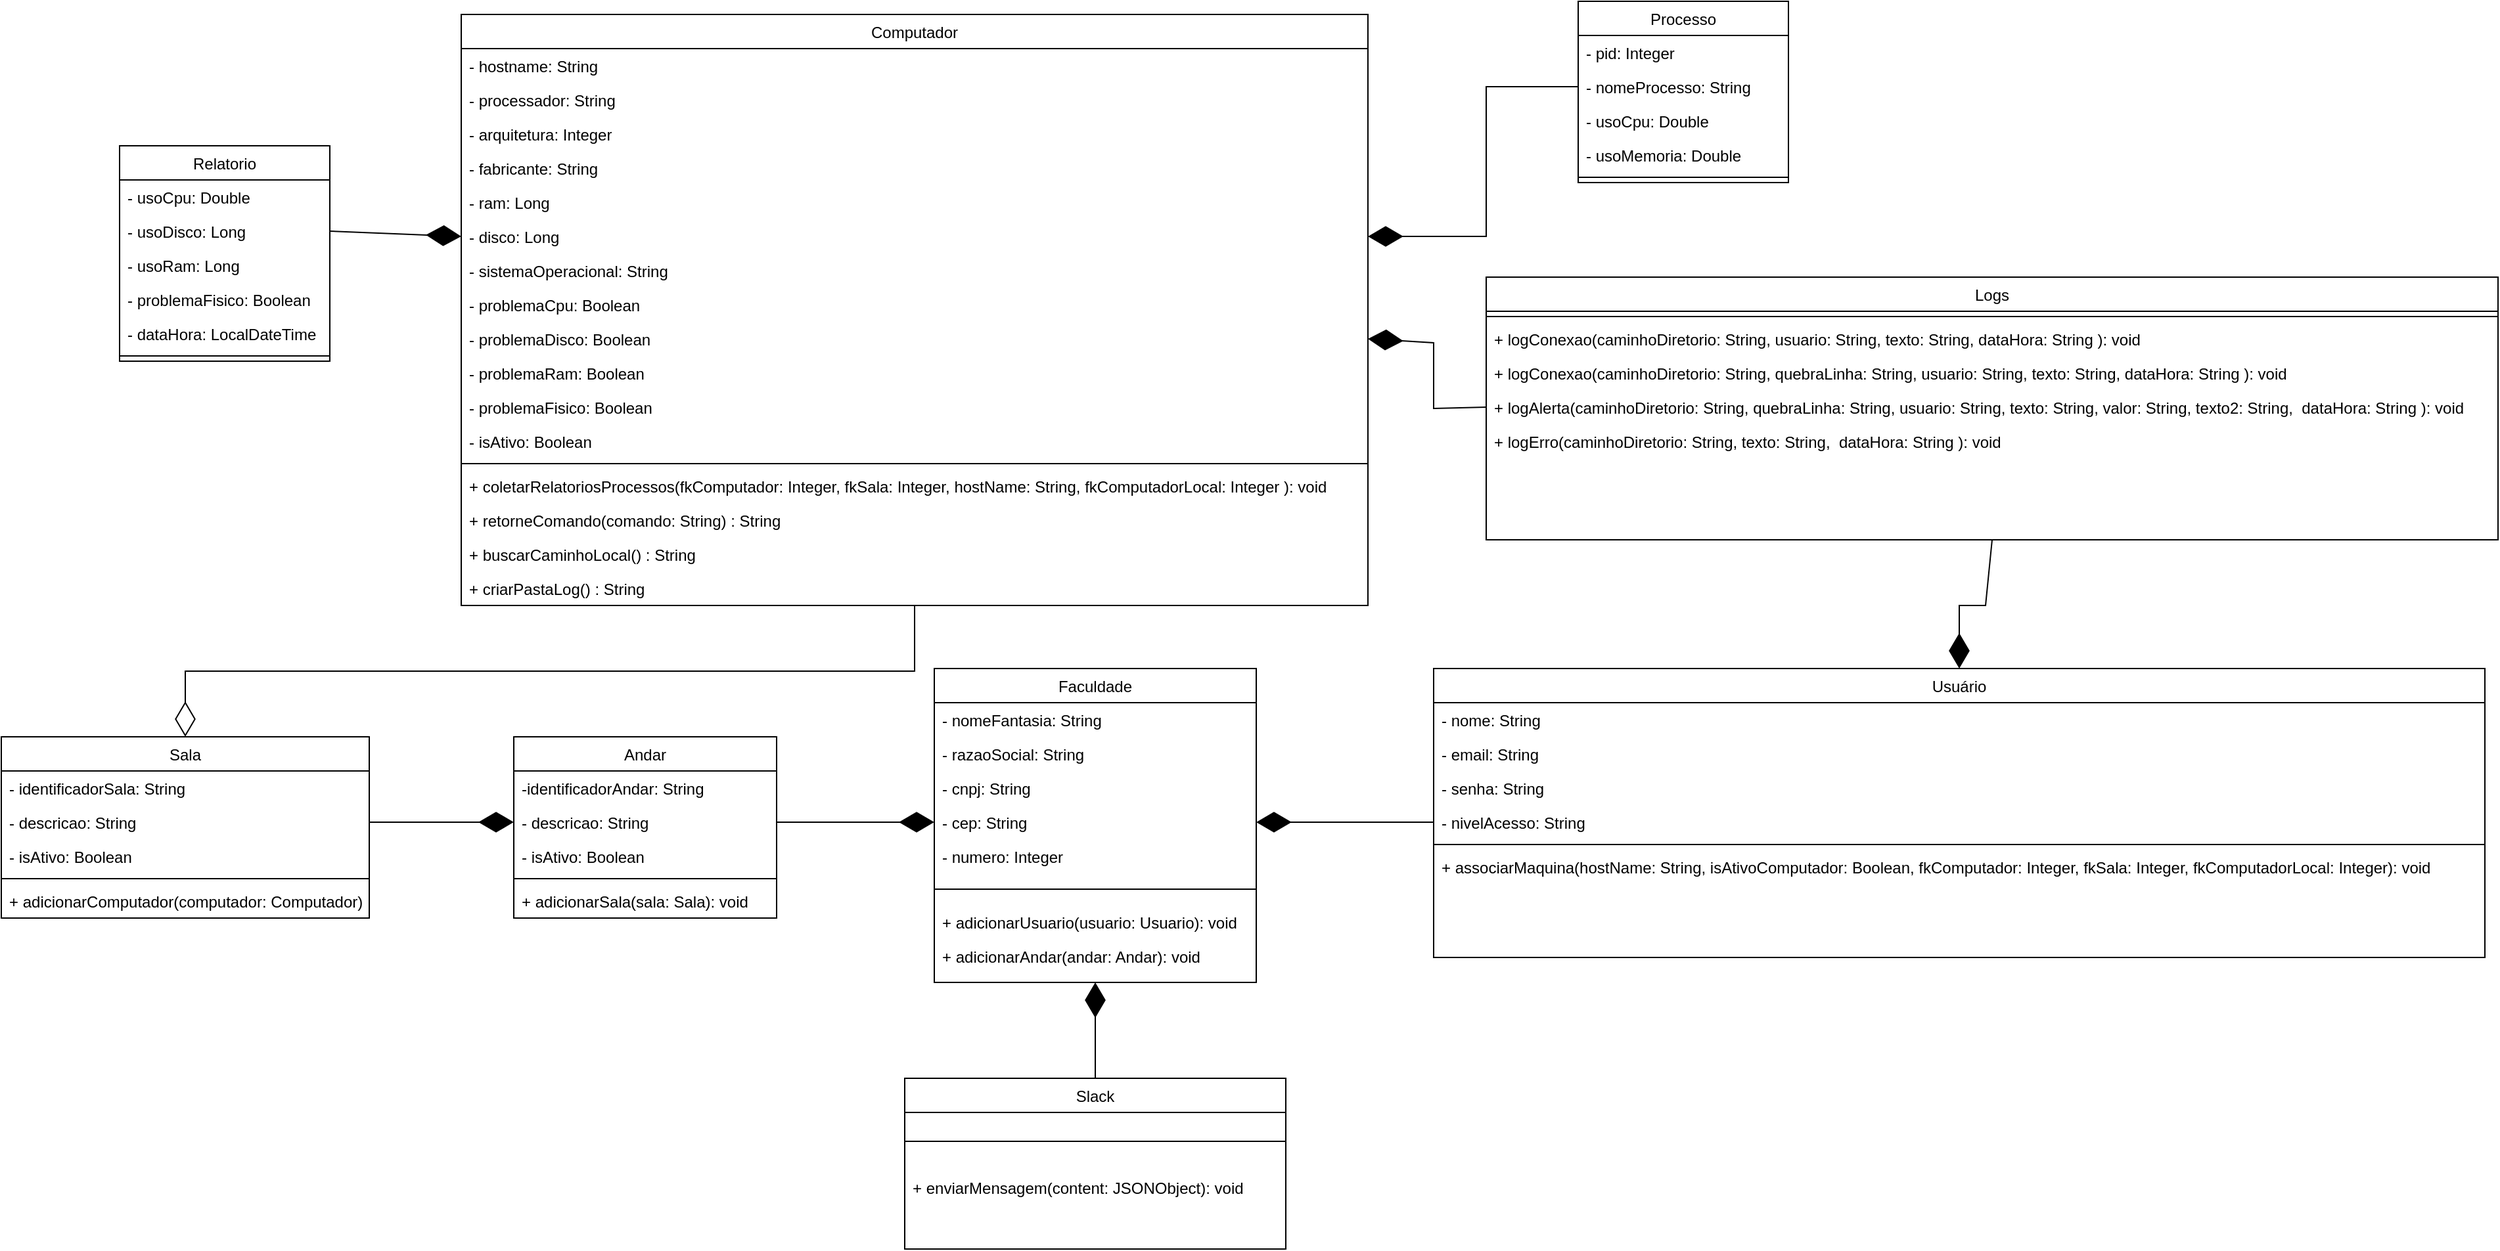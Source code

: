 <mxfile version="20.6.0" type="device"><diagram id="C5RBs43oDa-KdzZeNtuy" name="Page-1"><mxGraphModel dx="3997" dy="2112" grid="1" gridSize="10" guides="1" tooltips="1" connect="1" arrows="1" fold="1" page="1" pageScale="1" pageWidth="827" pageHeight="1169" math="0" shadow="0"><root><mxCell id="WIyWlLk6GJQsqaUBKTNV-0"/><mxCell id="WIyWlLk6GJQsqaUBKTNV-1" parent="WIyWlLk6GJQsqaUBKTNV-0"/><mxCell id="zkfFHV4jXpPFQw0GAbJ--6" value="Andar" style="swimlane;fontStyle=0;align=center;verticalAlign=top;childLayout=stackLayout;horizontal=1;startSize=26;horizontalStack=0;resizeParent=1;resizeLast=0;collapsible=1;marginBottom=0;rounded=0;shadow=0;strokeWidth=1;" parent="WIyWlLk6GJQsqaUBKTNV-1" vertex="1"><mxGeometry x="-890" y="210" width="200" height="138" as="geometry"><mxRectangle x="130" y="380" width="160" height="26" as="alternateBounds"/></mxGeometry></mxCell><mxCell id="zkfFHV4jXpPFQw0GAbJ--7" value="-identificadorAndar: String" style="text;align=left;verticalAlign=top;spacingLeft=4;spacingRight=4;overflow=hidden;rotatable=0;points=[[0,0.5],[1,0.5]];portConstraint=eastwest;" parent="zkfFHV4jXpPFQw0GAbJ--6" vertex="1"><mxGeometry y="26" width="200" height="26" as="geometry"/></mxCell><mxCell id="zkfFHV4jXpPFQw0GAbJ--8" value="- descricao: String" style="text;align=left;verticalAlign=top;spacingLeft=4;spacingRight=4;overflow=hidden;rotatable=0;points=[[0,0.5],[1,0.5]];portConstraint=eastwest;rounded=0;shadow=0;html=0;" parent="zkfFHV4jXpPFQw0GAbJ--6" vertex="1"><mxGeometry y="52" width="200" height="26" as="geometry"/></mxCell><mxCell id="uovQ4sgmuKTFNo-qd4YR-3" value="- isAtivo: Boolean" style="text;align=left;verticalAlign=top;spacingLeft=4;spacingRight=4;overflow=hidden;rotatable=0;points=[[0,0.5],[1,0.5]];portConstraint=eastwest;rounded=0;shadow=0;html=0;" parent="zkfFHV4jXpPFQw0GAbJ--6" vertex="1"><mxGeometry y="78" width="200" height="26" as="geometry"/></mxCell><mxCell id="zkfFHV4jXpPFQw0GAbJ--9" value="" style="line;html=1;strokeWidth=1;align=left;verticalAlign=middle;spacingTop=-1;spacingLeft=3;spacingRight=3;rotatable=0;labelPosition=right;points=[];portConstraint=eastwest;" parent="zkfFHV4jXpPFQw0GAbJ--6" vertex="1"><mxGeometry y="104" width="200" height="8" as="geometry"/></mxCell><mxCell id="p67CI4whW_5hxIY8LfEx-4" value="+ adicionarSala(sala: Sala): void" style="text;align=left;verticalAlign=top;spacingLeft=4;spacingRight=4;overflow=hidden;rotatable=0;points=[[0,0.5],[1,0.5]];portConstraint=eastwest;" parent="zkfFHV4jXpPFQw0GAbJ--6" vertex="1"><mxGeometry y="112" width="200" height="26" as="geometry"/></mxCell><mxCell id="zkfFHV4jXpPFQw0GAbJ--17" value="Faculdade" style="swimlane;fontStyle=0;align=center;verticalAlign=top;childLayout=stackLayout;horizontal=1;startSize=26;horizontalStack=0;resizeParent=1;resizeLast=0;collapsible=1;marginBottom=0;rounded=0;shadow=0;strokeWidth=1;" parent="WIyWlLk6GJQsqaUBKTNV-1" vertex="1"><mxGeometry x="-570" y="158" width="245" height="239" as="geometry"><mxRectangle x="550" y="140" width="160" height="26" as="alternateBounds"/></mxGeometry></mxCell><mxCell id="zkfFHV4jXpPFQw0GAbJ--18" value="- nomeFantasia: String" style="text;align=left;verticalAlign=top;spacingLeft=4;spacingRight=4;overflow=hidden;rotatable=0;points=[[0,0.5],[1,0.5]];portConstraint=eastwest;" parent="zkfFHV4jXpPFQw0GAbJ--17" vertex="1"><mxGeometry y="26" width="245" height="26" as="geometry"/></mxCell><mxCell id="zkfFHV4jXpPFQw0GAbJ--19" value="- razaoSocial: String" style="text;align=left;verticalAlign=top;spacingLeft=4;spacingRight=4;overflow=hidden;rotatable=0;points=[[0,0.5],[1,0.5]];portConstraint=eastwest;rounded=0;shadow=0;html=0;" parent="zkfFHV4jXpPFQw0GAbJ--17" vertex="1"><mxGeometry y="52" width="245" height="26" as="geometry"/></mxCell><mxCell id="zkfFHV4jXpPFQw0GAbJ--20" value="- cnpj: String" style="text;align=left;verticalAlign=top;spacingLeft=4;spacingRight=4;overflow=hidden;rotatable=0;points=[[0,0.5],[1,0.5]];portConstraint=eastwest;rounded=0;shadow=0;html=0;" parent="zkfFHV4jXpPFQw0GAbJ--17" vertex="1"><mxGeometry y="78" width="245" height="26" as="geometry"/></mxCell><mxCell id="zkfFHV4jXpPFQw0GAbJ--21" value="- cep: String" style="text;align=left;verticalAlign=top;spacingLeft=4;spacingRight=4;overflow=hidden;rotatable=0;points=[[0,0.5],[1,0.5]];portConstraint=eastwest;rounded=0;shadow=0;html=0;" parent="zkfFHV4jXpPFQw0GAbJ--17" vertex="1"><mxGeometry y="104" width="245" height="26" as="geometry"/></mxCell><mxCell id="zkfFHV4jXpPFQw0GAbJ--22" value="- numero: Integer" style="text;align=left;verticalAlign=top;spacingLeft=4;spacingRight=4;overflow=hidden;rotatable=0;points=[[0,0.5],[1,0.5]];portConstraint=eastwest;rounded=0;shadow=0;html=0;" parent="zkfFHV4jXpPFQw0GAbJ--17" vertex="1"><mxGeometry y="130" width="245" height="26" as="geometry"/></mxCell><mxCell id="zkfFHV4jXpPFQw0GAbJ--23" value="" style="line;html=1;strokeWidth=1;align=left;verticalAlign=middle;spacingTop=-1;spacingLeft=3;spacingRight=3;rotatable=0;labelPosition=right;points=[];portConstraint=eastwest;" parent="zkfFHV4jXpPFQw0GAbJ--17" vertex="1"><mxGeometry y="156" width="245" height="24" as="geometry"/></mxCell><mxCell id="p67CI4whW_5hxIY8LfEx-3" value="+ adicionarUsuario(usuario: Usuario): void" style="text;align=left;verticalAlign=top;spacingLeft=4;spacingRight=4;overflow=hidden;rotatable=0;points=[[0,0.5],[1,0.5]];portConstraint=eastwest;" parent="zkfFHV4jXpPFQw0GAbJ--17" vertex="1"><mxGeometry y="180" width="245" height="26" as="geometry"/></mxCell><mxCell id="p67CI4whW_5hxIY8LfEx-1" value="+ adicionarAndar(andar: Andar): void" style="text;align=left;verticalAlign=top;spacingLeft=4;spacingRight=4;overflow=hidden;rotatable=0;points=[[0,0.5],[1,0.5]];portConstraint=eastwest;" parent="zkfFHV4jXpPFQw0GAbJ--17" vertex="1"><mxGeometry y="206" width="245" height="26" as="geometry"/></mxCell><mxCell id="F6lR4BfZl6NQdL7Snzh6-1" value="Sala" style="swimlane;fontStyle=0;align=center;verticalAlign=top;childLayout=stackLayout;horizontal=1;startSize=26;horizontalStack=0;resizeParent=1;resizeLast=0;collapsible=1;marginBottom=0;rounded=0;shadow=0;strokeWidth=1;" parent="WIyWlLk6GJQsqaUBKTNV-1" vertex="1"><mxGeometry x="-1280" y="210" width="280" height="138" as="geometry"><mxRectangle x="130" y="380" width="160" height="26" as="alternateBounds"/></mxGeometry></mxCell><mxCell id="F6lR4BfZl6NQdL7Snzh6-2" value="- identificadorSala: String" style="text;align=left;verticalAlign=top;spacingLeft=4;spacingRight=4;overflow=hidden;rotatable=0;points=[[0,0.5],[1,0.5]];portConstraint=eastwest;" parent="F6lR4BfZl6NQdL7Snzh6-1" vertex="1"><mxGeometry y="26" width="280" height="26" as="geometry"/></mxCell><mxCell id="F6lR4BfZl6NQdL7Snzh6-3" value="- descricao: String" style="text;align=left;verticalAlign=top;spacingLeft=4;spacingRight=4;overflow=hidden;rotatable=0;points=[[0,0.5],[1,0.5]];portConstraint=eastwest;rounded=0;shadow=0;html=0;" parent="F6lR4BfZl6NQdL7Snzh6-1" vertex="1"><mxGeometry y="52" width="280" height="26" as="geometry"/></mxCell><mxCell id="uovQ4sgmuKTFNo-qd4YR-4" value="- isAtivo: Boolean" style="text;align=left;verticalAlign=top;spacingLeft=4;spacingRight=4;overflow=hidden;rotatable=0;points=[[0,0.5],[1,0.5]];portConstraint=eastwest;rounded=0;shadow=0;html=0;" parent="F6lR4BfZl6NQdL7Snzh6-1" vertex="1"><mxGeometry y="78" width="280" height="26" as="geometry"/></mxCell><mxCell id="F6lR4BfZl6NQdL7Snzh6-4" value="" style="line;html=1;strokeWidth=1;align=left;verticalAlign=middle;spacingTop=-1;spacingLeft=3;spacingRight=3;rotatable=0;labelPosition=right;points=[];portConstraint=eastwest;" parent="F6lR4BfZl6NQdL7Snzh6-1" vertex="1"><mxGeometry y="104" width="280" height="8" as="geometry"/></mxCell><mxCell id="p67CI4whW_5hxIY8LfEx-0" value="+ adicionarComputador(computador: Computador): void" style="text;align=left;verticalAlign=top;spacingLeft=4;spacingRight=4;overflow=hidden;rotatable=0;points=[[0,0.5],[1,0.5]];portConstraint=eastwest;" parent="F6lR4BfZl6NQdL7Snzh6-1" vertex="1"><mxGeometry y="112" width="280" height="26" as="geometry"/></mxCell><mxCell id="F6lR4BfZl6NQdL7Snzh6-7" value="Computador" style="swimlane;fontStyle=0;align=center;verticalAlign=top;childLayout=stackLayout;horizontal=1;startSize=26;horizontalStack=0;resizeParent=1;resizeLast=0;collapsible=1;marginBottom=0;rounded=0;shadow=0;strokeWidth=1;" parent="WIyWlLk6GJQsqaUBKTNV-1" vertex="1"><mxGeometry x="-930" y="-340" width="690" height="450" as="geometry"><mxRectangle x="130" y="380" width="160" height="26" as="alternateBounds"/></mxGeometry></mxCell><mxCell id="F6lR4BfZl6NQdL7Snzh6-8" value="- hostname: String" style="text;align=left;verticalAlign=top;spacingLeft=4;spacingRight=4;overflow=hidden;rotatable=0;points=[[0,0.5],[1,0.5]];portConstraint=eastwest;" parent="F6lR4BfZl6NQdL7Snzh6-7" vertex="1"><mxGeometry y="26" width="690" height="26" as="geometry"/></mxCell><mxCell id="F6lR4BfZl6NQdL7Snzh6-9" value="- processador: String" style="text;align=left;verticalAlign=top;spacingLeft=4;spacingRight=4;overflow=hidden;rotatable=0;points=[[0,0.5],[1,0.5]];portConstraint=eastwest;rounded=0;shadow=0;html=0;" parent="F6lR4BfZl6NQdL7Snzh6-7" vertex="1"><mxGeometry y="52" width="690" height="26" as="geometry"/></mxCell><mxCell id="F6lR4BfZl6NQdL7Snzh6-14" value="- arquitetura: Integer" style="text;align=left;verticalAlign=top;spacingLeft=4;spacingRight=4;overflow=hidden;rotatable=0;points=[[0,0.5],[1,0.5]];portConstraint=eastwest;rounded=0;shadow=0;html=0;" parent="F6lR4BfZl6NQdL7Snzh6-7" vertex="1"><mxGeometry y="78" width="690" height="26" as="geometry"/></mxCell><mxCell id="F6lR4BfZl6NQdL7Snzh6-13" value="- fabricante: String" style="text;align=left;verticalAlign=top;spacingLeft=4;spacingRight=4;overflow=hidden;rotatable=0;points=[[0,0.5],[1,0.5]];portConstraint=eastwest;rounded=0;shadow=0;html=0;" parent="F6lR4BfZl6NQdL7Snzh6-7" vertex="1"><mxGeometry y="104" width="690" height="26" as="geometry"/></mxCell><mxCell id="F6lR4BfZl6NQdL7Snzh6-15" value="- ram: Long" style="text;align=left;verticalAlign=top;spacingLeft=4;spacingRight=4;overflow=hidden;rotatable=0;points=[[0,0.5],[1,0.5]];portConstraint=eastwest;rounded=0;shadow=0;html=0;" parent="F6lR4BfZl6NQdL7Snzh6-7" vertex="1"><mxGeometry y="130" width="690" height="26" as="geometry"/></mxCell><mxCell id="F6lR4BfZl6NQdL7Snzh6-19" value="- disco: Long" style="text;align=left;verticalAlign=top;spacingLeft=4;spacingRight=4;overflow=hidden;rotatable=0;points=[[0,0.5],[1,0.5]];portConstraint=eastwest;rounded=0;shadow=0;html=0;" parent="F6lR4BfZl6NQdL7Snzh6-7" vertex="1"><mxGeometry y="156" width="690" height="26" as="geometry"/></mxCell><mxCell id="F6lR4BfZl6NQdL7Snzh6-18" value="- sistemaOperacional: String" style="text;align=left;verticalAlign=top;spacingLeft=4;spacingRight=4;overflow=hidden;rotatable=0;points=[[0,0.5],[1,0.5]];portConstraint=eastwest;rounded=0;shadow=0;html=0;" parent="F6lR4BfZl6NQdL7Snzh6-7" vertex="1"><mxGeometry y="182" width="690" height="26" as="geometry"/></mxCell><mxCell id="uovQ4sgmuKTFNo-qd4YR-5" value="- problemaCpu: Boolean" style="text;align=left;verticalAlign=top;spacingLeft=4;spacingRight=4;overflow=hidden;rotatable=0;points=[[0,0.5],[1,0.5]];portConstraint=eastwest;" parent="F6lR4BfZl6NQdL7Snzh6-7" vertex="1"><mxGeometry y="208" width="690" height="26" as="geometry"/></mxCell><mxCell id="uovQ4sgmuKTFNo-qd4YR-6" value="- problemaDisco: Boolean" style="text;align=left;verticalAlign=top;spacingLeft=4;spacingRight=4;overflow=hidden;rotatable=0;points=[[0,0.5],[1,0.5]];portConstraint=eastwest;rounded=0;shadow=0;html=0;" parent="F6lR4BfZl6NQdL7Snzh6-7" vertex="1"><mxGeometry y="234" width="690" height="26" as="geometry"/></mxCell><mxCell id="uovQ4sgmuKTFNo-qd4YR-7" value="- problemaRam: Boolean" style="text;align=left;verticalAlign=top;spacingLeft=4;spacingRight=4;overflow=hidden;rotatable=0;points=[[0,0.5],[1,0.5]];portConstraint=eastwest;" parent="F6lR4BfZl6NQdL7Snzh6-7" vertex="1"><mxGeometry y="260" width="690" height="26" as="geometry"/></mxCell><mxCell id="uovQ4sgmuKTFNo-qd4YR-8" value="- problemaFisico: Boolean" style="text;align=left;verticalAlign=top;spacingLeft=4;spacingRight=4;overflow=hidden;rotatable=0;points=[[0,0.5],[1,0.5]];portConstraint=eastwest;" parent="F6lR4BfZl6NQdL7Snzh6-7" vertex="1"><mxGeometry y="286" width="690" height="26" as="geometry"/></mxCell><mxCell id="F6lR4BfZl6NQdL7Snzh6-16" value="- isAtivo: Boolean" style="text;align=left;verticalAlign=top;spacingLeft=4;spacingRight=4;overflow=hidden;rotatable=0;points=[[0,0.5],[1,0.5]];portConstraint=eastwest;rounded=0;shadow=0;html=0;" parent="F6lR4BfZl6NQdL7Snzh6-7" vertex="1"><mxGeometry y="312" width="690" height="26" as="geometry"/></mxCell><mxCell id="F6lR4BfZl6NQdL7Snzh6-10" value="" style="line;html=1;strokeWidth=1;align=left;verticalAlign=middle;spacingTop=-1;spacingLeft=3;spacingRight=3;rotatable=0;labelPosition=right;points=[];portConstraint=eastwest;" parent="F6lR4BfZl6NQdL7Snzh6-7" vertex="1"><mxGeometry y="338" width="690" height="8" as="geometry"/></mxCell><mxCell id="F6lR4BfZl6NQdL7Snzh6-12" value="+ coletarRelatoriosProcessos(fkComputador: Integer, fkSala: Integer, hostName: String, fkComputadorLocal: Integer ): void&#10;" style="text;align=left;verticalAlign=top;spacingLeft=4;spacingRight=4;overflow=hidden;rotatable=0;points=[[0,0.5],[1,0.5]];portConstraint=eastwest;" parent="F6lR4BfZl6NQdL7Snzh6-7" vertex="1"><mxGeometry y="346" width="690" height="26" as="geometry"/></mxCell><mxCell id="2sEFP29vH8Qhzw0H9D3E-10" value="+ retorneComando(comando: String) : String" style="text;align=left;verticalAlign=top;spacingLeft=4;spacingRight=4;overflow=hidden;rotatable=0;points=[[0,0.5],[1,0.5]];portConstraint=eastwest;" vertex="1" parent="F6lR4BfZl6NQdL7Snzh6-7"><mxGeometry y="372" width="690" height="26" as="geometry"/></mxCell><mxCell id="2sEFP29vH8Qhzw0H9D3E-12" value="+ buscarCaminhoLocal() : String" style="text;align=left;verticalAlign=top;spacingLeft=4;spacingRight=4;overflow=hidden;rotatable=0;points=[[0,0.5],[1,0.5]];portConstraint=eastwest;" vertex="1" parent="F6lR4BfZl6NQdL7Snzh6-7"><mxGeometry y="398" width="690" height="26" as="geometry"/></mxCell><mxCell id="2sEFP29vH8Qhzw0H9D3E-13" value="+ criarPastaLog() : String" style="text;align=left;verticalAlign=top;spacingLeft=4;spacingRight=4;overflow=hidden;rotatable=0;points=[[0,0.5],[1,0.5]];portConstraint=eastwest;" vertex="1" parent="F6lR4BfZl6NQdL7Snzh6-7"><mxGeometry y="424" width="690" height="26" as="geometry"/></mxCell><mxCell id="F6lR4BfZl6NQdL7Snzh6-20" value="Processo" style="swimlane;fontStyle=0;align=center;verticalAlign=top;childLayout=stackLayout;horizontal=1;startSize=26;horizontalStack=0;resizeParent=1;resizeLast=0;collapsible=1;marginBottom=0;rounded=0;shadow=0;strokeWidth=1;" parent="WIyWlLk6GJQsqaUBKTNV-1" vertex="1"><mxGeometry x="-80" y="-350" width="160" height="138" as="geometry"><mxRectangle x="130" y="380" width="160" height="26" as="alternateBounds"/></mxGeometry></mxCell><mxCell id="F6lR4BfZl6NQdL7Snzh6-21" value="- pid: Integer" style="text;align=left;verticalAlign=top;spacingLeft=4;spacingRight=4;overflow=hidden;rotatable=0;points=[[0,0.5],[1,0.5]];portConstraint=eastwest;" parent="F6lR4BfZl6NQdL7Snzh6-20" vertex="1"><mxGeometry y="26" width="160" height="26" as="geometry"/></mxCell><mxCell id="F6lR4BfZl6NQdL7Snzh6-22" value="- nomeProcesso: String" style="text;align=left;verticalAlign=top;spacingLeft=4;spacingRight=4;overflow=hidden;rotatable=0;points=[[0,0.5],[1,0.5]];portConstraint=eastwest;rounded=0;shadow=0;html=0;" parent="F6lR4BfZl6NQdL7Snzh6-20" vertex="1"><mxGeometry y="52" width="160" height="26" as="geometry"/></mxCell><mxCell id="F6lR4BfZl6NQdL7Snzh6-33" value="- usoCpu: Double" style="text;align=left;verticalAlign=top;spacingLeft=4;spacingRight=4;overflow=hidden;rotatable=0;points=[[0,0.5],[1,0.5]];portConstraint=eastwest;rounded=0;shadow=0;html=0;" parent="F6lR4BfZl6NQdL7Snzh6-20" vertex="1"><mxGeometry y="78" width="160" height="26" as="geometry"/></mxCell><mxCell id="F6lR4BfZl6NQdL7Snzh6-34" value="- usoMemoria: Double" style="text;align=left;verticalAlign=top;spacingLeft=4;spacingRight=4;overflow=hidden;rotatable=0;points=[[0,0.5],[1,0.5]];portConstraint=eastwest;rounded=0;shadow=0;html=0;" parent="F6lR4BfZl6NQdL7Snzh6-20" vertex="1"><mxGeometry y="104" width="160" height="26" as="geometry"/></mxCell><mxCell id="F6lR4BfZl6NQdL7Snzh6-23" value="" style="line;html=1;strokeWidth=1;align=left;verticalAlign=middle;spacingTop=-1;spacingLeft=3;spacingRight=3;rotatable=0;labelPosition=right;points=[];portConstraint=eastwest;" parent="F6lR4BfZl6NQdL7Snzh6-20" vertex="1"><mxGeometry y="130" width="160" height="8" as="geometry"/></mxCell><mxCell id="F6lR4BfZl6NQdL7Snzh6-26" value="Relatorio" style="swimlane;fontStyle=0;align=center;verticalAlign=top;childLayout=stackLayout;horizontal=1;startSize=26;horizontalStack=0;resizeParent=1;resizeLast=0;collapsible=1;marginBottom=0;rounded=0;shadow=0;strokeWidth=1;" parent="WIyWlLk6GJQsqaUBKTNV-1" vertex="1"><mxGeometry x="-1190" y="-240" width="160" height="164" as="geometry"><mxRectangle x="130" y="380" width="160" height="26" as="alternateBounds"/></mxGeometry></mxCell><mxCell id="F6lR4BfZl6NQdL7Snzh6-27" value="- usoCpu: Double" style="text;align=left;verticalAlign=top;spacingLeft=4;spacingRight=4;overflow=hidden;rotatable=0;points=[[0,0.5],[1,0.5]];portConstraint=eastwest;" parent="F6lR4BfZl6NQdL7Snzh6-26" vertex="1"><mxGeometry y="26" width="160" height="26" as="geometry"/></mxCell><mxCell id="F6lR4BfZl6NQdL7Snzh6-38" value="- usoDisco: Long" style="text;align=left;verticalAlign=top;spacingLeft=4;spacingRight=4;overflow=hidden;rotatable=0;points=[[0,0.5],[1,0.5]];portConstraint=eastwest;" parent="F6lR4BfZl6NQdL7Snzh6-26" vertex="1"><mxGeometry y="52" width="160" height="26" as="geometry"/></mxCell><mxCell id="F6lR4BfZl6NQdL7Snzh6-36" value="- usoRam: Long" style="text;align=left;verticalAlign=top;spacingLeft=4;spacingRight=4;overflow=hidden;rotatable=0;points=[[0,0.5],[1,0.5]];portConstraint=eastwest;" parent="F6lR4BfZl6NQdL7Snzh6-26" vertex="1"><mxGeometry y="78" width="160" height="26" as="geometry"/></mxCell><mxCell id="F6lR4BfZl6NQdL7Snzh6-39" value="- problemaFisico: Boolean" style="text;align=left;verticalAlign=top;spacingLeft=4;spacingRight=4;overflow=hidden;rotatable=0;points=[[0,0.5],[1,0.5]];portConstraint=eastwest;" parent="F6lR4BfZl6NQdL7Snzh6-26" vertex="1"><mxGeometry y="104" width="160" height="26" as="geometry"/></mxCell><mxCell id="F6lR4BfZl6NQdL7Snzh6-35" value="- dataHora: LocalDateTime" style="text;align=left;verticalAlign=top;spacingLeft=4;spacingRight=4;overflow=hidden;rotatable=0;points=[[0,0.5],[1,0.5]];portConstraint=eastwest;" parent="F6lR4BfZl6NQdL7Snzh6-26" vertex="1"><mxGeometry y="130" width="160" height="26" as="geometry"/></mxCell><mxCell id="F6lR4BfZl6NQdL7Snzh6-29" value="" style="line;html=1;strokeWidth=1;align=left;verticalAlign=middle;spacingTop=-1;spacingLeft=3;spacingRight=3;rotatable=0;labelPosition=right;points=[];portConstraint=eastwest;" parent="F6lR4BfZl6NQdL7Snzh6-26" vertex="1"><mxGeometry y="156" width="160" height="8" as="geometry"/></mxCell><mxCell id="F6lR4BfZl6NQdL7Snzh6-41" value="Usuário" style="swimlane;fontStyle=0;align=center;verticalAlign=top;childLayout=stackLayout;horizontal=1;startSize=26;horizontalStack=0;resizeParent=1;resizeLast=0;collapsible=1;marginBottom=0;rounded=0;shadow=0;strokeWidth=1;" parent="WIyWlLk6GJQsqaUBKTNV-1" vertex="1"><mxGeometry x="-190" y="158" width="800" height="220" as="geometry"><mxRectangle x="130" y="380" width="160" height="26" as="alternateBounds"/></mxGeometry></mxCell><mxCell id="F6lR4BfZl6NQdL7Snzh6-49" value="- nome: String" style="text;align=left;verticalAlign=top;spacingLeft=4;spacingRight=4;overflow=hidden;rotatable=0;points=[[0,0.5],[1,0.5]];portConstraint=eastwest;" parent="F6lR4BfZl6NQdL7Snzh6-41" vertex="1"><mxGeometry y="26" width="800" height="26" as="geometry"/></mxCell><mxCell id="zkfFHV4jXpPFQw0GAbJ--2" value="- email: String" style="text;align=left;verticalAlign=top;spacingLeft=4;spacingRight=4;overflow=hidden;rotatable=0;points=[[0,0.5],[1,0.5]];portConstraint=eastwest;rounded=0;shadow=0;html=0;" parent="F6lR4BfZl6NQdL7Snzh6-41" vertex="1"><mxGeometry y="52" width="800" height="26" as="geometry"/></mxCell><mxCell id="zkfFHV4jXpPFQw0GAbJ--3" value="- senha: String" style="text;align=left;verticalAlign=top;spacingLeft=4;spacingRight=4;overflow=hidden;rotatable=0;points=[[0,0.5],[1,0.5]];portConstraint=eastwest;rounded=0;shadow=0;html=0;" parent="F6lR4BfZl6NQdL7Snzh6-41" vertex="1"><mxGeometry y="78" width="800" height="26" as="geometry"/></mxCell><mxCell id="F6lR4BfZl6NQdL7Snzh6-0" value="- nivelAcesso: String" style="text;align=left;verticalAlign=top;spacingLeft=4;spacingRight=4;overflow=hidden;rotatable=0;points=[[0,0.5],[1,0.5]];portConstraint=eastwest;rounded=0;shadow=0;html=0;" parent="F6lR4BfZl6NQdL7Snzh6-41" vertex="1"><mxGeometry y="104" width="800" height="26" as="geometry"/></mxCell><mxCell id="F6lR4BfZl6NQdL7Snzh6-46" value="" style="line;html=1;strokeWidth=1;align=left;verticalAlign=middle;spacingTop=-1;spacingLeft=3;spacingRight=3;rotatable=0;labelPosition=right;points=[];portConstraint=eastwest;" parent="F6lR4BfZl6NQdL7Snzh6-41" vertex="1"><mxGeometry y="130" width="800" height="8" as="geometry"/></mxCell><mxCell id="IoifkhKtMbz9JoQXFNJN-2" value="+ associarMaquina(hostName: String, isAtivoComputador: Boolean, fkComputador: Integer, fkSala: Integer, fkComputadorLocal: Integer): void" style="text;align=left;verticalAlign=top;spacingLeft=4;spacingRight=4;overflow=hidden;rotatable=0;points=[[0,0.5],[1,0.5]];portConstraint=eastwest;" parent="F6lR4BfZl6NQdL7Snzh6-41" vertex="1"><mxGeometry y="138" width="800" height="26" as="geometry"/></mxCell><mxCell id="bV7GmFij7Ftwi0d0mhYI-5" value="" style="endArrow=diamondThin;endFill=1;endSize=24;html=1;rounded=0;entryX=0;entryY=0.5;entryDx=0;entryDy=0;exitX=1;exitY=0.5;exitDx=0;exitDy=0;" parent="WIyWlLk6GJQsqaUBKTNV-1" source="zkfFHV4jXpPFQw0GAbJ--8" target="zkfFHV4jXpPFQw0GAbJ--21" edge="1"><mxGeometry width="160" relative="1" as="geometry"><mxPoint x="-780" y="240" as="sourcePoint"/><mxPoint x="-620" y="240" as="targetPoint"/></mxGeometry></mxCell><mxCell id="bV7GmFij7Ftwi0d0mhYI-6" value="" style="endArrow=diamondThin;endFill=1;endSize=24;html=1;rounded=0;exitX=1;exitY=0.5;exitDx=0;exitDy=0;entryX=0;entryY=0.5;entryDx=0;entryDy=0;" parent="WIyWlLk6GJQsqaUBKTNV-1" source="F6lR4BfZl6NQdL7Snzh6-3" target="zkfFHV4jXpPFQw0GAbJ--8" edge="1"><mxGeometry width="160" relative="1" as="geometry"><mxPoint x="-1100" y="240" as="sourcePoint"/><mxPoint x="-920" y="290" as="targetPoint"/></mxGeometry></mxCell><mxCell id="bV7GmFij7Ftwi0d0mhYI-7" value="" style="endArrow=diamondThin;endFill=0;endSize=24;html=1;rounded=0;entryX=0.5;entryY=0;entryDx=0;entryDy=0;exitX=0.5;exitY=1;exitDx=0;exitDy=0;" parent="WIyWlLk6GJQsqaUBKTNV-1" source="F6lR4BfZl6NQdL7Snzh6-7" target="F6lR4BfZl6NQdL7Snzh6-1" edge="1"><mxGeometry width="160" relative="1" as="geometry"><mxPoint x="-560" y="90" as="sourcePoint"/><mxPoint x="-1120" y="100" as="targetPoint"/><Array as="points"><mxPoint x="-585" y="110"/><mxPoint x="-585" y="160"/><mxPoint x="-1140" y="160"/></Array></mxGeometry></mxCell><mxCell id="bV7GmFij7Ftwi0d0mhYI-9" value="" style="endArrow=diamondThin;endFill=1;endSize=24;html=1;rounded=0;entryX=1;entryY=0.5;entryDx=0;entryDy=0;exitX=0;exitY=0.5;exitDx=0;exitDy=0;" parent="WIyWlLk6GJQsqaUBKTNV-1" source="F6lR4BfZl6NQdL7Snzh6-22" target="F6lR4BfZl6NQdL7Snzh6-19" edge="1"><mxGeometry width="160" relative="1" as="geometry"><mxPoint x="-310" y="-260" as="sourcePoint"/><mxPoint x="-150" y="-260" as="targetPoint"/><Array as="points"><mxPoint x="-150" y="-285"/><mxPoint x="-150" y="-171"/></Array></mxGeometry></mxCell><mxCell id="bV7GmFij7Ftwi0d0mhYI-10" value="" style="endArrow=diamondThin;endFill=1;endSize=24;html=1;rounded=0;entryX=0;entryY=0.5;entryDx=0;entryDy=0;exitX=1;exitY=0.5;exitDx=0;exitDy=0;" parent="WIyWlLk6GJQsqaUBKTNV-1" source="F6lR4BfZl6NQdL7Snzh6-38" target="F6lR4BfZl6NQdL7Snzh6-19" edge="1"><mxGeometry width="160" relative="1" as="geometry"><mxPoint x="-1110" y="-30" as="sourcePoint"/><mxPoint x="-950" y="-30" as="targetPoint"/></mxGeometry></mxCell><mxCell id="2sEFP29vH8Qhzw0H9D3E-0" value="Slack" style="swimlane;fontStyle=0;align=center;verticalAlign=top;childLayout=stackLayout;horizontal=1;startSize=26;horizontalStack=0;resizeParent=1;resizeLast=0;collapsible=1;marginBottom=0;rounded=0;shadow=0;strokeWidth=1;" vertex="1" parent="WIyWlLk6GJQsqaUBKTNV-1"><mxGeometry x="-592.5" y="470" width="290" height="130" as="geometry"><mxRectangle x="550" y="140" width="160" height="26" as="alternateBounds"/></mxGeometry></mxCell><mxCell id="2sEFP29vH8Qhzw0H9D3E-6" value="" style="line;html=1;strokeWidth=1;align=left;verticalAlign=middle;spacingTop=-1;spacingLeft=3;spacingRight=3;rotatable=0;labelPosition=right;points=[];portConstraint=eastwest;" vertex="1" parent="2sEFP29vH8Qhzw0H9D3E-0"><mxGeometry y="26" width="290" height="44" as="geometry"/></mxCell><mxCell id="2sEFP29vH8Qhzw0H9D3E-7" value="+ enviarMensagem(content: JSONObject): void" style="text;align=left;verticalAlign=top;spacingLeft=4;spacingRight=4;overflow=hidden;rotatable=0;points=[[0,0.5],[1,0.5]];portConstraint=eastwest;" vertex="1" parent="2sEFP29vH8Qhzw0H9D3E-0"><mxGeometry y="70" width="290" height="26" as="geometry"/></mxCell><mxCell id="2sEFP29vH8Qhzw0H9D3E-9" value="" style="endArrow=diamondThin;endFill=1;endSize=24;html=1;rounded=0;entryX=0.5;entryY=1;entryDx=0;entryDy=0;exitX=0.5;exitY=0;exitDx=0;exitDy=0;" edge="1" parent="WIyWlLk6GJQsqaUBKTNV-1" source="2sEFP29vH8Qhzw0H9D3E-0" target="zkfFHV4jXpPFQw0GAbJ--17"><mxGeometry width="160" relative="1" as="geometry"><mxPoint x="-560" y="450" as="sourcePoint"/><mxPoint x="-440" y="451.5" as="targetPoint"/></mxGeometry></mxCell><mxCell id="2sEFP29vH8Qhzw0H9D3E-14" value="Logs" style="swimlane;fontStyle=0;align=center;verticalAlign=top;childLayout=stackLayout;horizontal=1;startSize=26;horizontalStack=0;resizeParent=1;resizeLast=0;collapsible=1;marginBottom=0;rounded=0;shadow=0;strokeWidth=1;" vertex="1" parent="WIyWlLk6GJQsqaUBKTNV-1"><mxGeometry x="-150" y="-140" width="770" height="200" as="geometry"><mxRectangle x="130" y="380" width="160" height="26" as="alternateBounds"/></mxGeometry></mxCell><mxCell id="2sEFP29vH8Qhzw0H9D3E-19" value="" style="line;html=1;strokeWidth=1;align=left;verticalAlign=middle;spacingTop=-1;spacingLeft=3;spacingRight=3;rotatable=0;labelPosition=right;points=[];portConstraint=eastwest;" vertex="1" parent="2sEFP29vH8Qhzw0H9D3E-14"><mxGeometry y="26" width="770" height="8" as="geometry"/></mxCell><mxCell id="2sEFP29vH8Qhzw0H9D3E-20" value="+ logConexao(caminhoDiretorio: String, usuario: String, texto: String, dataHora: String ): void" style="text;align=left;verticalAlign=top;spacingLeft=4;spacingRight=4;overflow=hidden;rotatable=0;points=[[0,0.5],[1,0.5]];portConstraint=eastwest;" vertex="1" parent="2sEFP29vH8Qhzw0H9D3E-14"><mxGeometry y="34" width="770" height="26" as="geometry"/></mxCell><mxCell id="2sEFP29vH8Qhzw0H9D3E-21" value="+ logConexao(caminhoDiretorio: String, quebraLinha: String, usuario: String, texto: String, dataHora: String ): void" style="text;align=left;verticalAlign=top;spacingLeft=4;spacingRight=4;overflow=hidden;rotatable=0;points=[[0,0.5],[1,0.5]];portConstraint=eastwest;" vertex="1" parent="2sEFP29vH8Qhzw0H9D3E-14"><mxGeometry y="60" width="770" height="26" as="geometry"/></mxCell><mxCell id="2sEFP29vH8Qhzw0H9D3E-22" value="+ logAlerta(caminhoDiretorio: String, quebraLinha: String, usuario: String, texto: String, valor: String, texto2: String,  dataHora: String ): void" style="text;align=left;verticalAlign=top;spacingLeft=4;spacingRight=4;overflow=hidden;rotatable=0;points=[[0,0.5],[1,0.5]];portConstraint=eastwest;" vertex="1" parent="2sEFP29vH8Qhzw0H9D3E-14"><mxGeometry y="86" width="770" height="26" as="geometry"/></mxCell><mxCell id="2sEFP29vH8Qhzw0H9D3E-23" value="+ logErro(caminhoDiretorio: String, texto: String,  dataHora: String ): void" style="text;align=left;verticalAlign=top;spacingLeft=4;spacingRight=4;overflow=hidden;rotatable=0;points=[[0,0.5],[1,0.5]];portConstraint=eastwest;" vertex="1" parent="2sEFP29vH8Qhzw0H9D3E-14"><mxGeometry y="112" width="770" height="26" as="geometry"/></mxCell><mxCell id="2sEFP29vH8Qhzw0H9D3E-24" value="" style="endArrow=diamondThin;endFill=1;endSize=24;html=1;rounded=0;entryX=0.5;entryY=0;entryDx=0;entryDy=0;exitX=0.5;exitY=1;exitDx=0;exitDy=0;" edge="1" parent="WIyWlLk6GJQsqaUBKTNV-1" source="2sEFP29vH8Qhzw0H9D3E-14" target="F6lR4BfZl6NQdL7Snzh6-41"><mxGeometry width="160" relative="1" as="geometry"><mxPoint x="90" y="86" as="sourcePoint"/><mxPoint x="-4.547e-13" y="86" as="targetPoint"/><Array as="points"><mxPoint x="230" y="110"/><mxPoint x="210" y="110"/></Array></mxGeometry></mxCell><mxCell id="2sEFP29vH8Qhzw0H9D3E-25" value="" style="endArrow=diamondThin;endFill=1;endSize=24;html=1;rounded=0;entryX=1;entryY=0.5;entryDx=0;entryDy=0;exitX=0;exitY=0.5;exitDx=0;exitDy=0;" edge="1" parent="WIyWlLk6GJQsqaUBKTNV-1" source="2sEFP29vH8Qhzw0H9D3E-22" target="uovQ4sgmuKTFNo-qd4YR-6"><mxGeometry width="160" relative="1" as="geometry"><mxPoint x="-175" y="-100" as="sourcePoint"/><mxPoint x="-200" y="-2" as="targetPoint"/><Array as="points"><mxPoint x="-190" y="-40"/><mxPoint x="-190" y="-90"/></Array></mxGeometry></mxCell><mxCell id="2sEFP29vH8Qhzw0H9D3E-26" value="" style="endArrow=diamondThin;endFill=1;endSize=24;html=1;rounded=0;entryX=1;entryY=0.5;entryDx=0;entryDy=0;exitX=0;exitY=0.5;exitDx=0;exitDy=0;" edge="1" parent="WIyWlLk6GJQsqaUBKTNV-1" source="F6lR4BfZl6NQdL7Snzh6-0" target="zkfFHV4jXpPFQw0GAbJ--21"><mxGeometry width="160" relative="1" as="geometry"><mxPoint x="-240.0" y="343" as="sourcePoint"/><mxPoint x="-240.0" y="260.0" as="targetPoint"/></mxGeometry></mxCell></root></mxGraphModel></diagram></mxfile>